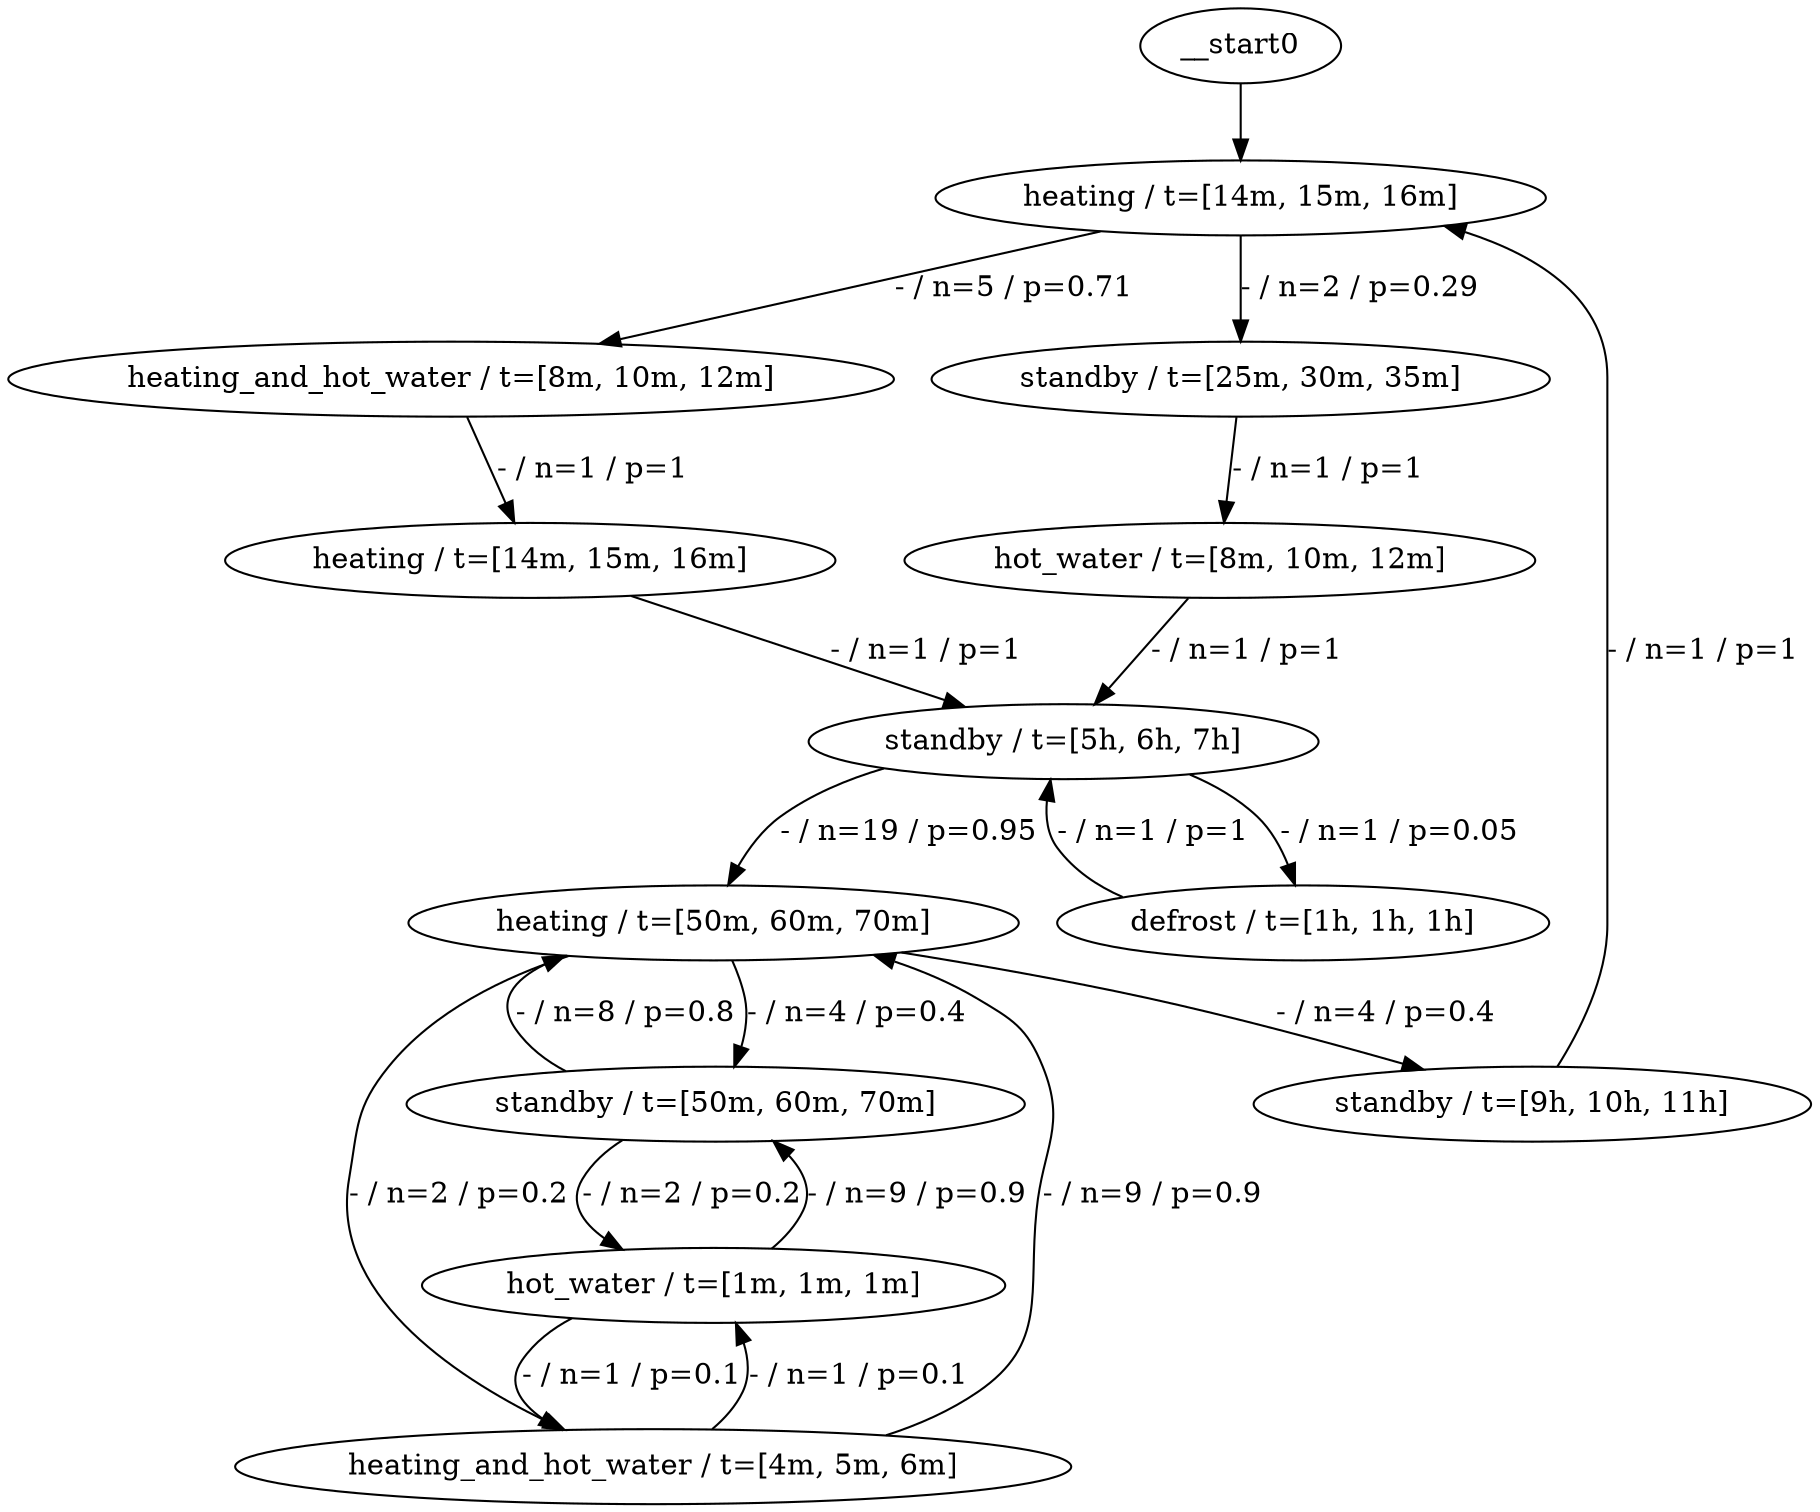 // SPDX-FileCopyrightText: 2025-2025 The Heat Pump Mining Authors, see AUTHORS.md
//
// SPDX-License-Identifier: CC-BY-4.0
digraph g {
  m_h1 [
    label="heating / t=[14m, 15m, 16m]";
  ];
  m_hhw [
    label="heating_and_hot_water / t=[8m, 10m, 12m]";
  ];
  m_h2 [
    label="heating / t=[14m, 15m, 16m]";
  ];
  m_s [
    label="standby / t=[25m, 30m, 35m]";
  ];
  m_hw [
    label="hot_water / t=[8m, 10m, 12m]";
  ];
  d_s [
    label="standby / t=[5h, 6h, 7h]";
  ];
  d_d [
    label="defrost / t=[1h, 1h, 1h]";
  ];
  e_h [
    label="heating / t=[50m, 60m, 70m]";
  ];
  e_s [
    label="standby / t=[50m, 60m, 70m]";
  ];
  e_hhw [
    label="heating_and_hot_water / t=[4m, 5m, 6m]";
  ];
  e_hw [
    label="hot_water / t=[1m, 1m, 1m]";
  ];
  n_s [
    label="standby / t=[9h, 10h, 11h]";
  ];
  // weekday morning routine
  m_h1 -> m_hhw [
    label="- / n=5 / p=0.71";
  ];
  m_hhw -> m_h2 [
    label="- / n=1 / p=1";
  ];
  m_h2 -> d_s [
    label="- / n=1 / p=1";
  ];
  // weekend morning routine
  m_h1 -> m_s [
    label="- / n=2 / p=0.29";
  ];
  m_s -> m_hw [
    label="- / n=1 / p=1";
  ];
  m_hw -> d_s [
    label="- / n=1 / p=1";
  ];
  // daytime defrosting
  d_s -> d_d [
    label="- / n=1 / p=0.05";
  ];
  d_d -> d_s [
    label="- / n=1 / p=1";
  ];
  d_s -> e_h [
    label="- / n=19 / p=0.95";
  ];
  // evening activities
  e_h -> e_s [
    label="- / n=4 / p=0.4";
  ];
  e_h -> e_hhw [
    label="- / n=2 / p=0.2";
  ];
  e_h -> n_s [
    label="- / n=4 / p=0.4";
  ];
  e_s -> e_h [
    label="- / n=8 / p=0.8";
  ];
  e_s -> e_hw [
    label="- / n=2 / p=0.2";
  ];
  e_hw -> e_s [
    label="- / n=9 / p=0.9";
  ];
  e_hw -> e_hhw [
    label="- / n=1 / p=0.1";
  ];
  e_hhw -> e_h [
    label="- / n=9 / p=0.9";
  ];
  e_hhw -> e_hw [
    label="- / n=1 / p=0.1";
  ];
  // night
  n_s -> m_h1 [
    label="- / n=1 / p=1";
  ];
  __start0 -> m_h1;
}
